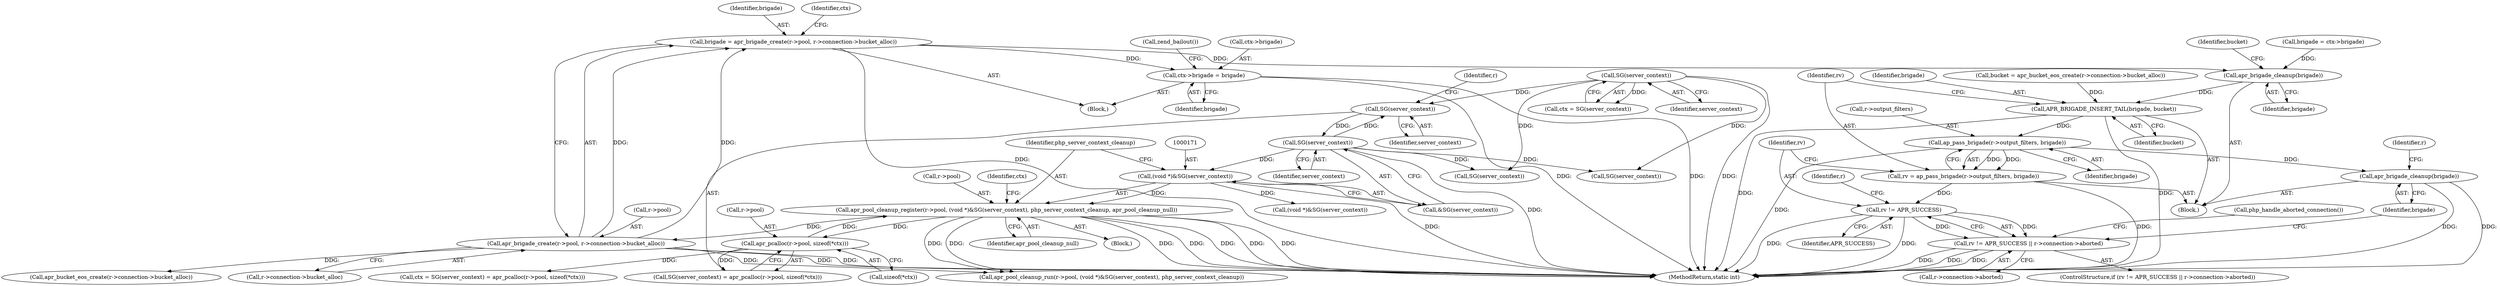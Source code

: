 digraph "0_php-src_23b057742e3cf199612fa8050ae86cae675e214e@API" {
"1000320" [label="(Call,brigade = apr_brigade_create(r->pool, r->connection->bucket_alloc))"];
"1000322" [label="(Call,apr_brigade_create(r->pool, r->connection->bucket_alloc))"];
"1000166" [label="(Call,apr_pool_cleanup_register(r->pool, (void *)&SG(server_context), php_server_context_cleanup, apr_pool_cleanup_null))"];
"1000159" [label="(Call,apr_pcalloc(r->pool, sizeof(*ctx)))"];
"1000170" [label="(Call,(void *)&SG(server_context))"];
"1000173" [label="(Call,SG(server_context))"];
"1000157" [label="(Call,SG(server_context))"];
"1000133" [label="(Call,SG(server_context))"];
"1000335" [label="(Call,ctx->brigade = brigade)"];
"1000488" [label="(Call,apr_brigade_cleanup(brigade))"];
"1000498" [label="(Call,APR_BRIGADE_INSERT_TAIL(brigade, bucket))"];
"1000503" [label="(Call,ap_pass_brigade(r->output_filters, brigade))"];
"1000501" [label="(Call,rv = ap_pass_brigade(r->output_filters, brigade))"];
"1000510" [label="(Call,rv != APR_SUCCESS)"];
"1000509" [label="(Call,rv != APR_SUCCESS || r->connection->aborted)"];
"1000522" [label="(Call,apr_brigade_cleanup(brigade))"];
"1000531" [label="(Call,SG(server_context))"];
"1000336" [label="(Call,ctx->brigade)"];
"1000175" [label="(Identifier,php_server_context_cleanup)"];
"1000157" [label="(Call,SG(server_context))"];
"1000320" [label="(Call,brigade = apr_brigade_create(r->pool, r->connection->bucket_alloc))"];
"1000321" [label="(Identifier,brigade)"];
"1000154" [label="(Call,ctx = SG(server_context) = apr_pcalloc(r->pool, sizeof(*ctx)))"];
"1000500" [label="(Identifier,bucket)"];
"1000526" [label="(Identifier,r)"];
"1000510" [label="(Call,rv != APR_SUCCESS)"];
"1000323" [label="(Call,r->pool)"];
"1000156" [label="(Call,SG(server_context) = apr_pcalloc(r->pool, sizeof(*ctx)))"];
"1000504" [label="(Call,r->output_filters)"];
"1000528" [label="(Call,(void *)&SG(server_context))"];
"1000163" [label="(Call,sizeof(*ctx))"];
"1000173" [label="(Call,SG(server_context))"];
"1000319" [label="(Block,)"];
"1000170" [label="(Call,(void *)&SG(server_context))"];
"1000161" [label="(Identifier,r)"];
"1000332" [label="(Identifier,ctx)"];
"1000176" [label="(Identifier,apr_pool_cleanup_null)"];
"1000508" [label="(ControlStructure,if (rv != APR_SUCCESS || r->connection->aborted))"];
"1000491" [label="(Identifier,bucket)"];
"1000520" [label="(Call,php_handle_aborted_connection())"];
"1000160" [label="(Call,r->pool)"];
"1000174" [label="(Identifier,server_context)"];
"1000512" [label="(Identifier,APR_SUCCESS)"];
"1000131" [label="(Call,ctx = SG(server_context))"];
"1000522" [label="(Call,apr_brigade_cleanup(brigade))"];
"1000511" [label="(Identifier,rv)"];
"1000133" [label="(Call,SG(server_context))"];
"1000513" [label="(Call,r->connection->aborted)"];
"1000134" [label="(Identifier,server_context)"];
"1000498" [label="(Call,APR_BRIGADE_INSERT_TAIL(brigade, bucket))"];
"1000339" [label="(Identifier,brigade)"];
"1000492" [label="(Call,apr_bucket_eos_create(r->connection->bucket_alloc))"];
"1000523" [label="(Identifier,brigade)"];
"1000326" [label="(Call,r->connection->bucket_alloc)"];
"1000152" [label="(Block,)"];
"1000489" [label="(Identifier,brigade)"];
"1000333" [label="(Call,SG(server_context))"];
"1000341" [label="(Call,zend_bailout())"];
"1000158" [label="(Identifier,server_context)"];
"1000524" [label="(Call,apr_pool_cleanup_run(r->pool, (void *)&SG(server_context), php_server_context_cleanup))"];
"1000167" [label="(Call,r->pool)"];
"1000509" [label="(Call,rv != APR_SUCCESS || r->connection->aborted)"];
"1000482" [label="(Block,)"];
"1000322" [label="(Call,apr_brigade_create(r->pool, r->connection->bucket_alloc))"];
"1000488" [label="(Call,apr_brigade_cleanup(brigade))"];
"1000410" [label="(Call,brigade = ctx->brigade)"];
"1000543" [label="(MethodReturn,static int)"];
"1000166" [label="(Call,apr_pool_cleanup_register(r->pool, (void *)&SG(server_context), php_server_context_cleanup, apr_pool_cleanup_null))"];
"1000159" [label="(Call,apr_pcalloc(r->pool, sizeof(*ctx)))"];
"1000501" [label="(Call,rv = ap_pass_brigade(r->output_filters, brigade))"];
"1000499" [label="(Identifier,brigade)"];
"1000335" [label="(Call,ctx->brigade = brigade)"];
"1000507" [label="(Identifier,brigade)"];
"1000490" [label="(Call,bucket = apr_bucket_eos_create(r->connection->bucket_alloc))"];
"1000502" [label="(Identifier,rv)"];
"1000503" [label="(Call,ap_pass_brigade(r->output_filters, brigade))"];
"1000179" [label="(Identifier,ctx)"];
"1000515" [label="(Identifier,r)"];
"1000172" [label="(Call,&SG(server_context))"];
"1000320" -> "1000319"  [label="AST: "];
"1000320" -> "1000322"  [label="CFG: "];
"1000321" -> "1000320"  [label="AST: "];
"1000322" -> "1000320"  [label="AST: "];
"1000332" -> "1000320"  [label="CFG: "];
"1000320" -> "1000543"  [label="DDG: "];
"1000322" -> "1000320"  [label="DDG: "];
"1000322" -> "1000320"  [label="DDG: "];
"1000320" -> "1000335"  [label="DDG: "];
"1000320" -> "1000488"  [label="DDG: "];
"1000322" -> "1000326"  [label="CFG: "];
"1000323" -> "1000322"  [label="AST: "];
"1000326" -> "1000322"  [label="AST: "];
"1000322" -> "1000543"  [label="DDG: "];
"1000322" -> "1000543"  [label="DDG: "];
"1000166" -> "1000322"  [label="DDG: "];
"1000322" -> "1000492"  [label="DDG: "];
"1000322" -> "1000524"  [label="DDG: "];
"1000166" -> "1000152"  [label="AST: "];
"1000166" -> "1000176"  [label="CFG: "];
"1000167" -> "1000166"  [label="AST: "];
"1000170" -> "1000166"  [label="AST: "];
"1000175" -> "1000166"  [label="AST: "];
"1000176" -> "1000166"  [label="AST: "];
"1000179" -> "1000166"  [label="CFG: "];
"1000166" -> "1000543"  [label="DDG: "];
"1000166" -> "1000543"  [label="DDG: "];
"1000166" -> "1000543"  [label="DDG: "];
"1000166" -> "1000543"  [label="DDG: "];
"1000166" -> "1000543"  [label="DDG: "];
"1000166" -> "1000159"  [label="DDG: "];
"1000159" -> "1000166"  [label="DDG: "];
"1000170" -> "1000166"  [label="DDG: "];
"1000166" -> "1000524"  [label="DDG: "];
"1000166" -> "1000524"  [label="DDG: "];
"1000159" -> "1000156"  [label="AST: "];
"1000159" -> "1000163"  [label="CFG: "];
"1000160" -> "1000159"  [label="AST: "];
"1000163" -> "1000159"  [label="AST: "];
"1000156" -> "1000159"  [label="CFG: "];
"1000159" -> "1000154"  [label="DDG: "];
"1000159" -> "1000156"  [label="DDG: "];
"1000170" -> "1000172"  [label="CFG: "];
"1000171" -> "1000170"  [label="AST: "];
"1000172" -> "1000170"  [label="AST: "];
"1000175" -> "1000170"  [label="CFG: "];
"1000170" -> "1000543"  [label="DDG: "];
"1000173" -> "1000170"  [label="DDG: "];
"1000170" -> "1000528"  [label="DDG: "];
"1000173" -> "1000172"  [label="AST: "];
"1000173" -> "1000174"  [label="CFG: "];
"1000174" -> "1000173"  [label="AST: "];
"1000172" -> "1000173"  [label="CFG: "];
"1000173" -> "1000543"  [label="DDG: "];
"1000173" -> "1000157"  [label="DDG: "];
"1000157" -> "1000173"  [label="DDG: "];
"1000173" -> "1000333"  [label="DDG: "];
"1000173" -> "1000531"  [label="DDG: "];
"1000157" -> "1000156"  [label="AST: "];
"1000157" -> "1000158"  [label="CFG: "];
"1000158" -> "1000157"  [label="AST: "];
"1000161" -> "1000157"  [label="CFG: "];
"1000133" -> "1000157"  [label="DDG: "];
"1000133" -> "1000131"  [label="AST: "];
"1000133" -> "1000134"  [label="CFG: "];
"1000134" -> "1000133"  [label="AST: "];
"1000131" -> "1000133"  [label="CFG: "];
"1000133" -> "1000543"  [label="DDG: "];
"1000133" -> "1000131"  [label="DDG: "];
"1000133" -> "1000333"  [label="DDG: "];
"1000133" -> "1000531"  [label="DDG: "];
"1000335" -> "1000319"  [label="AST: "];
"1000335" -> "1000339"  [label="CFG: "];
"1000336" -> "1000335"  [label="AST: "];
"1000339" -> "1000335"  [label="AST: "];
"1000341" -> "1000335"  [label="CFG: "];
"1000335" -> "1000543"  [label="DDG: "];
"1000335" -> "1000543"  [label="DDG: "];
"1000488" -> "1000482"  [label="AST: "];
"1000488" -> "1000489"  [label="CFG: "];
"1000489" -> "1000488"  [label="AST: "];
"1000491" -> "1000488"  [label="CFG: "];
"1000410" -> "1000488"  [label="DDG: "];
"1000488" -> "1000498"  [label="DDG: "];
"1000498" -> "1000482"  [label="AST: "];
"1000498" -> "1000500"  [label="CFG: "];
"1000499" -> "1000498"  [label="AST: "];
"1000500" -> "1000498"  [label="AST: "];
"1000502" -> "1000498"  [label="CFG: "];
"1000498" -> "1000543"  [label="DDG: "];
"1000498" -> "1000543"  [label="DDG: "];
"1000490" -> "1000498"  [label="DDG: "];
"1000498" -> "1000503"  [label="DDG: "];
"1000503" -> "1000501"  [label="AST: "];
"1000503" -> "1000507"  [label="CFG: "];
"1000504" -> "1000503"  [label="AST: "];
"1000507" -> "1000503"  [label="AST: "];
"1000501" -> "1000503"  [label="CFG: "];
"1000503" -> "1000543"  [label="DDG: "];
"1000503" -> "1000501"  [label="DDG: "];
"1000503" -> "1000501"  [label="DDG: "];
"1000503" -> "1000522"  [label="DDG: "];
"1000501" -> "1000482"  [label="AST: "];
"1000502" -> "1000501"  [label="AST: "];
"1000511" -> "1000501"  [label="CFG: "];
"1000501" -> "1000543"  [label="DDG: "];
"1000501" -> "1000510"  [label="DDG: "];
"1000510" -> "1000509"  [label="AST: "];
"1000510" -> "1000512"  [label="CFG: "];
"1000511" -> "1000510"  [label="AST: "];
"1000512" -> "1000510"  [label="AST: "];
"1000515" -> "1000510"  [label="CFG: "];
"1000509" -> "1000510"  [label="CFG: "];
"1000510" -> "1000543"  [label="DDG: "];
"1000510" -> "1000543"  [label="DDG: "];
"1000510" -> "1000509"  [label="DDG: "];
"1000510" -> "1000509"  [label="DDG: "];
"1000509" -> "1000508"  [label="AST: "];
"1000509" -> "1000513"  [label="CFG: "];
"1000513" -> "1000509"  [label="AST: "];
"1000520" -> "1000509"  [label="CFG: "];
"1000523" -> "1000509"  [label="CFG: "];
"1000509" -> "1000543"  [label="DDG: "];
"1000509" -> "1000543"  [label="DDG: "];
"1000509" -> "1000543"  [label="DDG: "];
"1000522" -> "1000482"  [label="AST: "];
"1000522" -> "1000523"  [label="CFG: "];
"1000523" -> "1000522"  [label="AST: "];
"1000526" -> "1000522"  [label="CFG: "];
"1000522" -> "1000543"  [label="DDG: "];
"1000522" -> "1000543"  [label="DDG: "];
}
